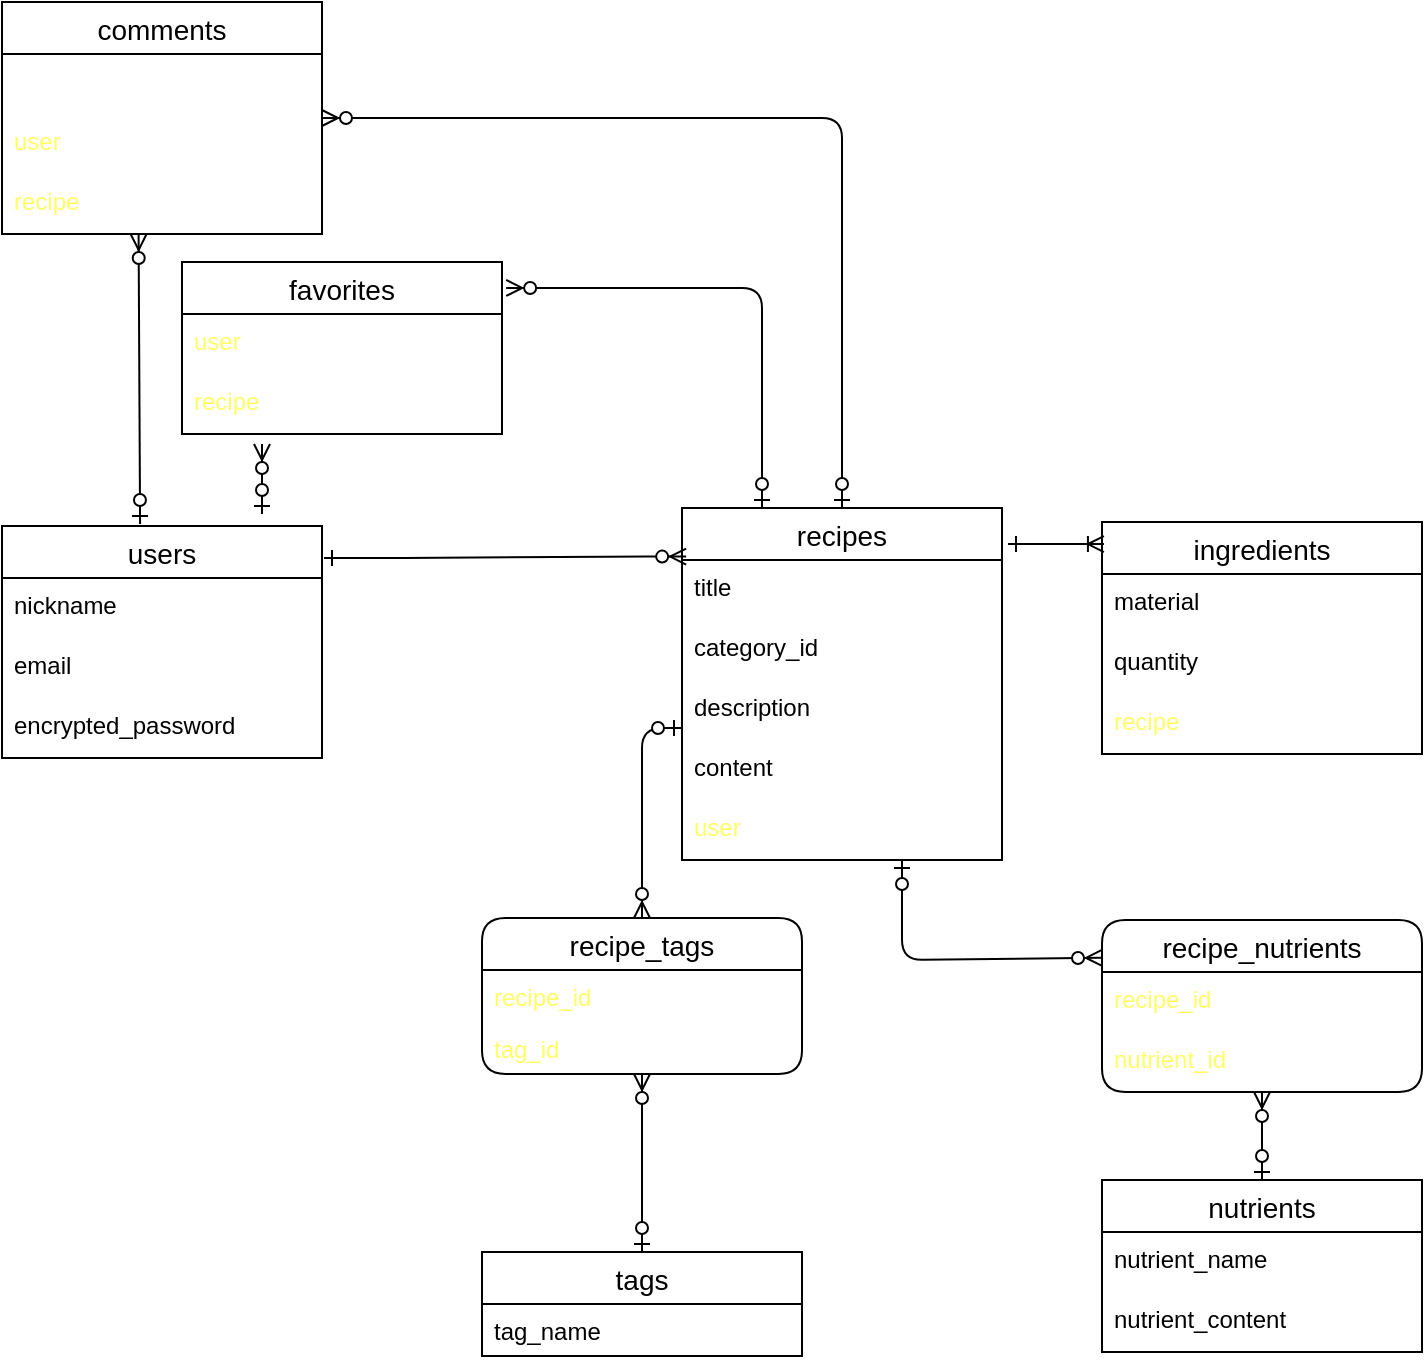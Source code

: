 <mxfile version="13.10.0" type="embed">
    <diagram id="JJPCIiUDKe5EGIDFnVn8" name="ページ1">
        <mxGraphModel dx="673" dy="635" grid="1" gridSize="10" guides="1" tooltips="1" connect="1" arrows="1" fold="1" page="1" pageScale="1" pageWidth="850" pageHeight="1100" math="0" shadow="0">
            <root>
                <mxCell id="0"/>
                <mxCell id="1" parent="0"/>
                <mxCell id="2" value="recipes" style="swimlane;fontStyle=0;childLayout=stackLayout;horizontal=1;startSize=26;horizontalStack=0;resizeParent=1;resizeParentMax=0;resizeLast=0;collapsible=1;marginBottom=0;align=center;fontSize=14;" parent="1" vertex="1">
                    <mxGeometry x="420" y="268" width="160" height="176" as="geometry"/>
                </mxCell>
                <mxCell id="3" value="title" style="text;strokeColor=none;fillColor=none;spacingLeft=4;spacingRight=4;overflow=hidden;rotatable=0;points=[[0,0.5],[1,0.5]];portConstraint=eastwest;fontSize=12;" parent="2" vertex="1">
                    <mxGeometry y="26" width="160" height="30" as="geometry"/>
                </mxCell>
                <mxCell id="88" value="category_id" style="text;strokeColor=none;fillColor=none;spacingLeft=4;spacingRight=4;overflow=hidden;rotatable=0;points=[[0,0.5],[1,0.5]];portConstraint=eastwest;fontSize=12;" parent="2" vertex="1">
                    <mxGeometry y="56" width="160" height="30" as="geometry"/>
                </mxCell>
                <mxCell id="98" value="description" style="text;strokeColor=none;fillColor=none;spacingLeft=4;spacingRight=4;overflow=hidden;rotatable=0;points=[[0,0.5],[1,0.5]];portConstraint=eastwest;fontSize=12;" vertex="1" parent="2">
                    <mxGeometry y="86" width="160" height="30" as="geometry"/>
                </mxCell>
                <mxCell id="4" value="content" style="text;strokeColor=none;fillColor=none;spacingLeft=4;spacingRight=4;overflow=hidden;rotatable=0;points=[[0,0.5],[1,0.5]];portConstraint=eastwest;fontSize=12;" parent="2" vertex="1">
                    <mxGeometry y="116" width="160" height="30" as="geometry"/>
                </mxCell>
                <mxCell id="5" value="user" style="text;strokeColor=none;fillColor=none;spacingLeft=4;spacingRight=4;overflow=hidden;rotatable=0;points=[[0,0.5],[1,0.5]];portConstraint=eastwest;fontSize=12;fontColor=#FFFF66;" parent="2" vertex="1">
                    <mxGeometry y="146" width="160" height="30" as="geometry"/>
                </mxCell>
                <mxCell id="6" value="nutrients" style="swimlane;fontStyle=0;childLayout=stackLayout;horizontal=1;startSize=26;horizontalStack=0;resizeParent=1;resizeParentMax=0;resizeLast=0;collapsible=1;marginBottom=0;align=center;fontSize=14;" parent="1" vertex="1">
                    <mxGeometry x="630" y="604" width="160" height="86" as="geometry"/>
                </mxCell>
                <mxCell id="7" value="nutrient_name" style="text;strokeColor=none;fillColor=none;spacingLeft=4;spacingRight=4;overflow=hidden;rotatable=0;points=[[0,0.5],[1,0.5]];portConstraint=eastwest;fontSize=12;" parent="6" vertex="1">
                    <mxGeometry y="26" width="160" height="30" as="geometry"/>
                </mxCell>
                <mxCell id="8" value="nutrient_content" style="text;strokeColor=none;fillColor=none;spacingLeft=4;spacingRight=4;overflow=hidden;rotatable=0;points=[[0,0.5],[1,0.5]];portConstraint=eastwest;fontSize=12;" parent="6" vertex="1">
                    <mxGeometry y="56" width="160" height="30" as="geometry"/>
                </mxCell>
                <mxCell id="10" value="ingredients" style="swimlane;fontStyle=0;childLayout=stackLayout;horizontal=1;startSize=26;horizontalStack=0;resizeParent=1;resizeParentMax=0;resizeLast=0;collapsible=1;marginBottom=0;align=center;fontSize=14;" parent="1" vertex="1">
                    <mxGeometry x="630" y="275" width="160" height="116" as="geometry"/>
                </mxCell>
                <mxCell id="11" value="material" style="text;strokeColor=none;fillColor=none;spacingLeft=4;spacingRight=4;overflow=hidden;rotatable=0;points=[[0,0.5],[1,0.5]];portConstraint=eastwest;fontSize=12;" parent="10" vertex="1">
                    <mxGeometry y="26" width="160" height="30" as="geometry"/>
                </mxCell>
                <mxCell id="12" value="quantity" style="text;strokeColor=none;fillColor=none;spacingLeft=4;spacingRight=4;overflow=hidden;rotatable=0;points=[[0,0.5],[1,0.5]];portConstraint=eastwest;fontSize=12;" parent="10" vertex="1">
                    <mxGeometry y="56" width="160" height="30" as="geometry"/>
                </mxCell>
                <mxCell id="13" value="recipe" style="text;strokeColor=none;fillColor=none;spacingLeft=4;spacingRight=4;overflow=hidden;rotatable=0;points=[[0,0.5],[1,0.5]];portConstraint=eastwest;fontSize=12;fontColor=#FFFF66;" parent="10" vertex="1">
                    <mxGeometry y="86" width="160" height="30" as="geometry"/>
                </mxCell>
                <mxCell id="14" value="tags" style="swimlane;fontStyle=0;childLayout=stackLayout;horizontal=1;startSize=26;horizontalStack=0;resizeParent=1;resizeParentMax=0;resizeLast=0;collapsible=1;marginBottom=0;align=center;fontSize=14;" parent="1" vertex="1">
                    <mxGeometry x="320" y="640" width="160" height="52" as="geometry"/>
                </mxCell>
                <mxCell id="15" value="tag_name" style="text;strokeColor=none;fillColor=none;spacingLeft=4;spacingRight=4;overflow=hidden;rotatable=0;points=[[0,0.5],[1,0.5]];portConstraint=eastwest;fontSize=12;" parent="14" vertex="1">
                    <mxGeometry y="26" width="160" height="26" as="geometry"/>
                </mxCell>
                <mxCell id="18" value="users" style="swimlane;fontStyle=0;childLayout=stackLayout;horizontal=1;startSize=26;horizontalStack=0;resizeParent=1;resizeParentMax=0;resizeLast=0;collapsible=1;marginBottom=0;align=center;fontSize=14;" parent="1" vertex="1">
                    <mxGeometry x="80" y="277" width="160" height="116" as="geometry"/>
                </mxCell>
                <mxCell id="19" value="nickname" style="text;strokeColor=none;fillColor=none;spacingLeft=4;spacingRight=4;overflow=hidden;rotatable=0;points=[[0,0.5],[1,0.5]];portConstraint=eastwest;fontSize=12;" parent="18" vertex="1">
                    <mxGeometry y="26" width="160" height="30" as="geometry"/>
                </mxCell>
                <mxCell id="20" value="email" style="text;strokeColor=none;fillColor=none;spacingLeft=4;spacingRight=4;overflow=hidden;rotatable=0;points=[[0,0.5],[1,0.5]];portConstraint=eastwest;fontSize=12;" parent="18" vertex="1">
                    <mxGeometry y="56" width="160" height="30" as="geometry"/>
                </mxCell>
                <mxCell id="21" value="encrypted_password" style="text;strokeColor=none;fillColor=none;spacingLeft=4;spacingRight=4;overflow=hidden;rotatable=0;points=[[0,0.5],[1,0.5]];portConstraint=eastwest;fontSize=12;" parent="18" vertex="1">
                    <mxGeometry y="86" width="160" height="30" as="geometry"/>
                </mxCell>
                <mxCell id="25" value="" style="edgeStyle=entityRelationEdgeStyle;fontSize=12;html=1;endArrow=ERzeroToMany;endFill=1;startArrow=ERone;startFill=0;entryX=0.013;entryY=0.138;entryDx=0;entryDy=0;entryPerimeter=0;targetPerimeterSpacing=411;" parent="1" target="2" edge="1">
                    <mxGeometry width="100" height="100" relative="1" as="geometry">
                        <mxPoint x="241" y="293" as="sourcePoint"/>
                        <mxPoint x="422" y="292" as="targetPoint"/>
                    </mxGeometry>
                </mxCell>
                <mxCell id="30" value="comments" style="swimlane;fontStyle=0;childLayout=stackLayout;horizontal=1;startSize=26;horizontalStack=0;resizeParent=1;resizeParentMax=0;resizeLast=0;collapsible=1;marginBottom=0;align=center;fontSize=14;" parent="1" vertex="1">
                    <mxGeometry x="80" y="15" width="160" height="116" as="geometry"/>
                </mxCell>
                <mxCell id="31" value="comment_content" style="text;strokeColor=none;fillColor=none;spacingLeft=4;spacingRight=4;overflow=hidden;rotatable=0;points=[[0,0.5],[1,0.5]];portConstraint=eastwest;fontSize=12;fontColor=#FFFFFF;" parent="30" vertex="1">
                    <mxGeometry y="26" width="160" height="30" as="geometry"/>
                </mxCell>
                <mxCell id="84" value="user" style="text;strokeColor=none;fillColor=none;spacingLeft=4;spacingRight=4;overflow=hidden;rotatable=0;points=[[0,0.5],[1,0.5]];portConstraint=eastwest;fontSize=12;fontColor=#FFFF66;" parent="30" vertex="1">
                    <mxGeometry y="56" width="160" height="30" as="geometry"/>
                </mxCell>
                <mxCell id="32" value="recipe" style="text;strokeColor=none;fillColor=none;spacingLeft=4;spacingRight=4;overflow=hidden;rotatable=0;points=[[0,0.5],[1,0.5]];portConstraint=eastwest;fontSize=12;fontColor=#FFFF66;" parent="30" vertex="1">
                    <mxGeometry y="86" width="160" height="30" as="geometry"/>
                </mxCell>
                <mxCell id="34" value="favorites" style="swimlane;fontStyle=0;childLayout=stackLayout;horizontal=1;startSize=26;horizontalStack=0;resizeParent=1;resizeParentMax=0;resizeLast=0;collapsible=1;marginBottom=0;align=center;fontSize=14;" parent="1" vertex="1">
                    <mxGeometry x="170" y="145" width="160" height="86" as="geometry"/>
                </mxCell>
                <mxCell id="35" value="user" style="text;strokeColor=none;fillColor=none;spacingLeft=4;spacingRight=4;overflow=hidden;rotatable=0;points=[[0,0.5],[1,0.5]];portConstraint=eastwest;fontSize=12;fontColor=#FFFF66;" parent="34" vertex="1">
                    <mxGeometry y="26" width="160" height="30" as="geometry"/>
                </mxCell>
                <mxCell id="36" value="recipe" style="text;strokeColor=none;fillColor=none;spacingLeft=4;spacingRight=4;overflow=hidden;rotatable=0;points=[[0,0.5],[1,0.5]];portConstraint=eastwest;fontSize=12;fontColor=#FFFF66;" parent="34" vertex="1">
                    <mxGeometry y="56" width="160" height="30" as="geometry"/>
                </mxCell>
                <mxCell id="46" value="recipe_tags" style="swimlane;fontStyle=0;childLayout=stackLayout;horizontal=1;startSize=26;horizontalStack=0;resizeParent=1;resizeParentMax=0;resizeLast=0;collapsible=1;marginBottom=0;align=center;fontSize=14;rounded=1;" parent="1" vertex="1">
                    <mxGeometry x="320" y="473" width="160" height="78" as="geometry"/>
                </mxCell>
                <mxCell id="47" value="recipe_id" style="text;strokeColor=none;fillColor=none;spacingLeft=4;spacingRight=4;overflow=hidden;rotatable=0;points=[[0,0.5],[1,0.5]];portConstraint=eastwest;fontSize=12;fontColor=#FFFF66;" parent="46" vertex="1">
                    <mxGeometry y="26" width="160" height="26" as="geometry"/>
                </mxCell>
                <mxCell id="48" value="tag_id" style="text;strokeColor=none;fillColor=none;spacingLeft=4;spacingRight=4;overflow=hidden;rotatable=0;points=[[0,0.5],[1,0.5]];portConstraint=eastwest;fontSize=12;fontColor=#FFFF66;" parent="46" vertex="1">
                    <mxGeometry y="52" width="160" height="26" as="geometry"/>
                </mxCell>
                <mxCell id="58" value="" style="endArrow=ERoneToMany;html=1;rounded=0;entryX=0.006;entryY=0.095;entryDx=0;entryDy=0;entryPerimeter=0;startArrow=ERone;startFill=0;endFill=0;" parent="1" target="10" edge="1">
                    <mxGeometry relative="1" as="geometry">
                        <mxPoint x="583" y="286" as="sourcePoint"/>
                        <mxPoint x="740" y="287" as="targetPoint"/>
                    </mxGeometry>
                </mxCell>
                <mxCell id="62" value="recipe_nutrients" style="swimlane;fontStyle=0;childLayout=stackLayout;horizontal=1;startSize=26;horizontalStack=0;resizeParent=1;resizeParentMax=0;resizeLast=0;collapsible=1;marginBottom=0;align=center;fontSize=14;rounded=1;" parent="1" vertex="1">
                    <mxGeometry x="630" y="474" width="160" height="86" as="geometry"/>
                </mxCell>
                <mxCell id="63" value="recipe_id" style="text;strokeColor=none;fillColor=none;spacingLeft=4;spacingRight=4;overflow=hidden;rotatable=0;points=[[0,0.5],[1,0.5]];portConstraint=eastwest;fontSize=12;fontColor=#FFFF66;" parent="62" vertex="1">
                    <mxGeometry y="26" width="160" height="30" as="geometry"/>
                </mxCell>
                <mxCell id="64" value="nutrient_id" style="text;strokeColor=none;fillColor=none;spacingLeft=4;spacingRight=4;overflow=hidden;rotatable=0;points=[[0,0.5],[1,0.5]];portConstraint=eastwest;fontSize=12;fontColor=#FFFF66;" parent="62" vertex="1">
                    <mxGeometry y="56" width="160" height="30" as="geometry"/>
                </mxCell>
                <mxCell id="67" value="" style="endArrow=ERzeroToOne;html=1;rounded=1;exitX=0.5;exitY=0;exitDx=0;exitDy=0;startArrow=ERzeroToMany;startFill=1;endFill=1;" parent="1" source="46" edge="1">
                    <mxGeometry relative="1" as="geometry">
                        <mxPoint x="330" y="465" as="sourcePoint"/>
                        <mxPoint x="420" y="378" as="targetPoint"/>
                        <Array as="points">
                            <mxPoint x="400" y="378"/>
                        </Array>
                    </mxGeometry>
                </mxCell>
                <mxCell id="70" value="" style="endArrow=ERzeroToMany;html=1;rounded=1;exitX=0.5;exitY=0;exitDx=0;exitDy=0;startArrow=ERzeroToOne;startFill=1;endFill=1;" parent="1" source="14" target="46" edge="1">
                    <mxGeometry relative="1" as="geometry">
                        <mxPoint x="300" y="597" as="sourcePoint"/>
                        <mxPoint x="320" y="515" as="targetPoint"/>
                    </mxGeometry>
                </mxCell>
                <mxCell id="78" value="" style="endArrow=ERzeroToMany;html=1;rounded=1;startArrow=ERzeroToOne;startFill=1;endFill=1;" parent="1" edge="1">
                    <mxGeometry relative="1" as="geometry">
                        <mxPoint x="530" y="444" as="sourcePoint"/>
                        <mxPoint x="630" y="492.889" as="targetPoint"/>
                        <Array as="points">
                            <mxPoint x="530" y="494"/>
                        </Array>
                    </mxGeometry>
                </mxCell>
                <mxCell id="81" value="" style="endArrow=ERzeroToOne;html=1;rounded=0;startArrow=ERzeroToMany;startFill=1;endFill=1;" parent="1" source="62" target="6" edge="1">
                    <mxGeometry relative="1" as="geometry">
                        <mxPoint x="709.5" y="564" as="sourcePoint"/>
                        <mxPoint x="709.5" y="628" as="targetPoint"/>
                    </mxGeometry>
                </mxCell>
                <mxCell id="82" value="" style="endArrow=ERzeroToMany;html=1;rounded=0;startArrow=ERzeroToOne;startFill=1;endFill=1;" parent="1" edge="1">
                    <mxGeometry relative="1" as="geometry">
                        <mxPoint x="210" y="271" as="sourcePoint"/>
                        <mxPoint x="210" y="236" as="targetPoint"/>
                    </mxGeometry>
                </mxCell>
                <mxCell id="83" value="" style="endArrow=ERzeroToMany;html=1;rounded=0;startArrow=ERzeroToOne;startFill=1;endFill=1;exitX=0.569;exitY=0.005;exitDx=0;exitDy=0;exitPerimeter=0;" parent="1" edge="1">
                    <mxGeometry relative="1" as="geometry">
                        <mxPoint x="149.04" y="276.03" as="sourcePoint"/>
                        <mxPoint x="148.297" y="131" as="targetPoint"/>
                    </mxGeometry>
                </mxCell>
                <mxCell id="85" value="" style="endArrow=ERzeroToOne;html=1;rounded=1;startArrow=ERzeroToMany;startFill=1;endFill=1;entryX=0.5;entryY=0;entryDx=0;entryDy=0;" parent="1" source="30" target="2" edge="1">
                    <mxGeometry relative="1" as="geometry">
                        <mxPoint x="410" y="195" as="sourcePoint"/>
                        <mxPoint x="570" y="105" as="targetPoint"/>
                        <Array as="points">
                            <mxPoint x="500" y="73"/>
                        </Array>
                    </mxGeometry>
                </mxCell>
                <mxCell id="86" value="" style="endArrow=ERzeroToOne;html=1;rounded=1;startArrow=ERzeroToMany;startFill=1;endFill=1;entryX=0.25;entryY=0;entryDx=0;entryDy=0;exitX=1.013;exitY=0.151;exitDx=0;exitDy=0;exitPerimeter=0;" parent="1" source="34" target="2" edge="1">
                    <mxGeometry relative="1" as="geometry">
                        <mxPoint x="240" y="95" as="sourcePoint"/>
                        <mxPoint x="500" y="299" as="targetPoint"/>
                        <Array as="points">
                            <mxPoint x="460" y="158"/>
                        </Array>
                    </mxGeometry>
                </mxCell>
            </root>
        </mxGraphModel>
    </diagram>
</mxfile>